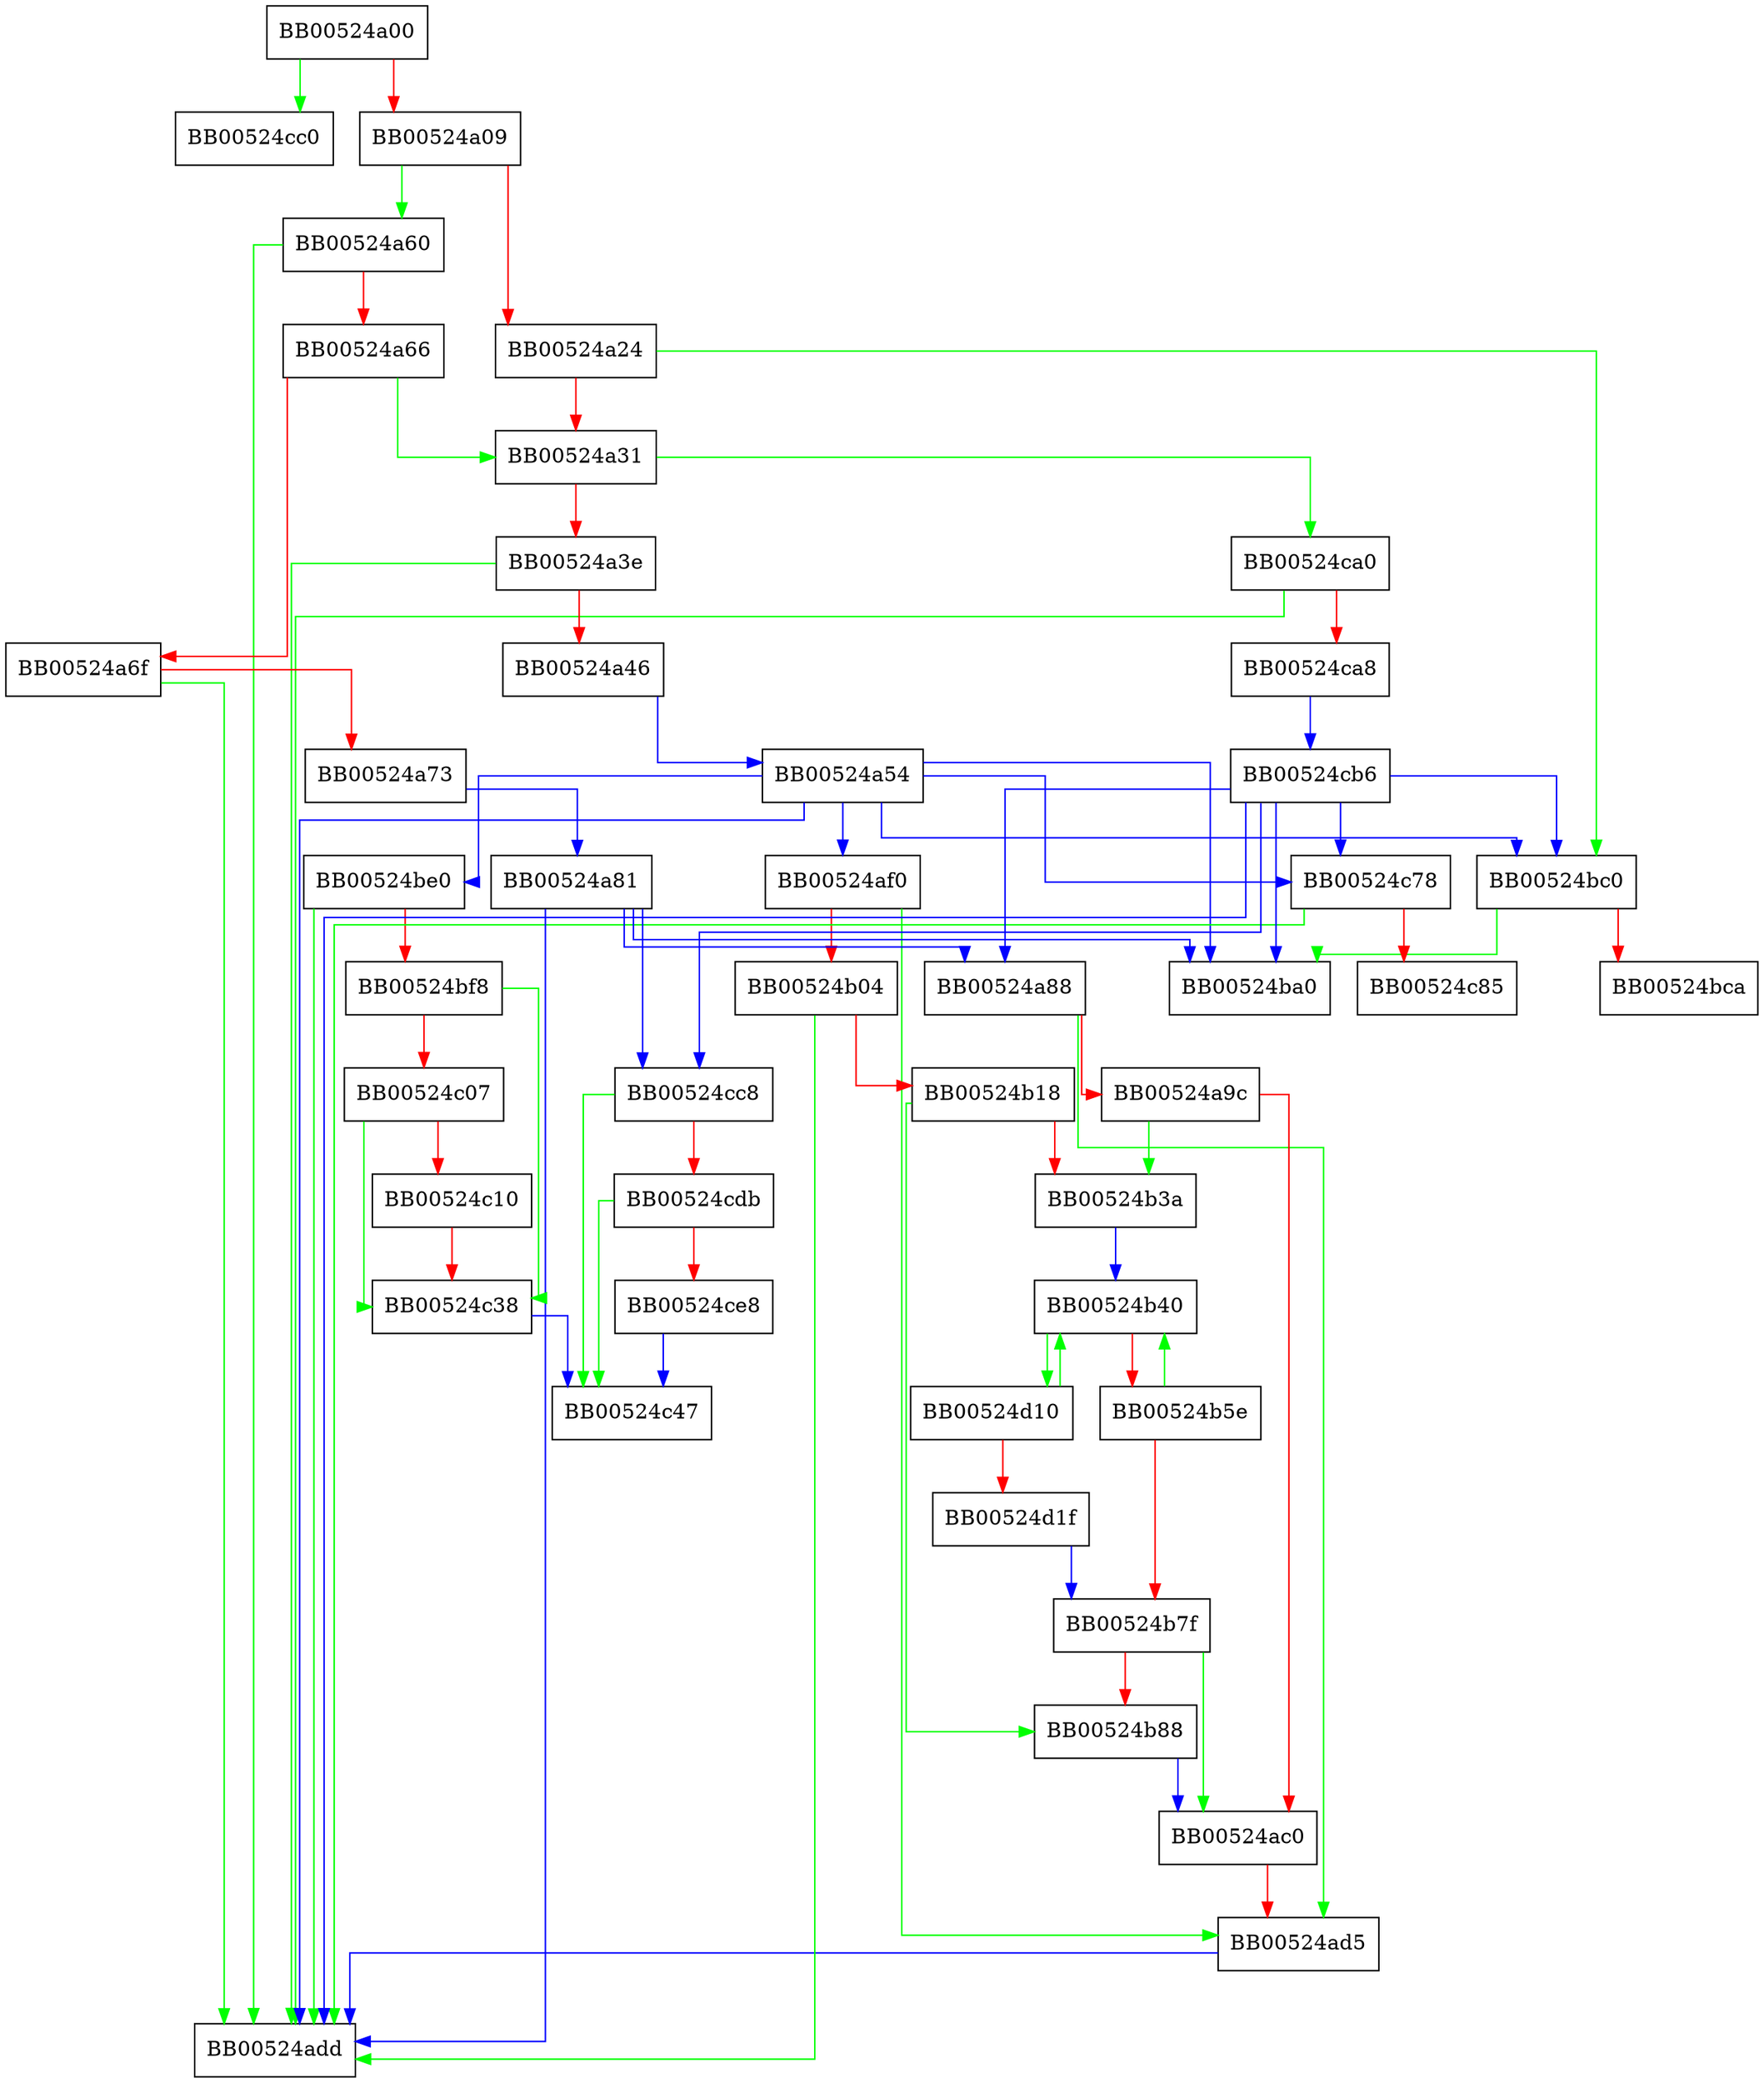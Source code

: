 digraph ASN1_item_ex_free {
  node [shape="box"];
  graph [splines=ortho];
  BB00524a00 -> BB00524cc0 [color="green"];
  BB00524a00 -> BB00524a09 [color="red"];
  BB00524a09 -> BB00524a60 [color="green"];
  BB00524a09 -> BB00524a24 [color="red"];
  BB00524a24 -> BB00524bc0 [color="green"];
  BB00524a24 -> BB00524a31 [color="red"];
  BB00524a31 -> BB00524ca0 [color="green"];
  BB00524a31 -> BB00524a3e [color="red"];
  BB00524a3e -> BB00524add [color="green"];
  BB00524a3e -> BB00524a46 [color="red"];
  BB00524a46 -> BB00524a54 [color="blue"];
  BB00524a54 -> BB00524bc0 [color="blue"];
  BB00524a54 -> BB00524af0 [color="blue"];
  BB00524a54 -> BB00524be0 [color="blue"];
  BB00524a54 -> BB00524add [color="blue"];
  BB00524a54 -> BB00524c78 [color="blue"];
  BB00524a54 -> BB00524ba0 [color="blue"];
  BB00524a60 -> BB00524add [color="green"];
  BB00524a60 -> BB00524a66 [color="red"];
  BB00524a66 -> BB00524a31 [color="green"];
  BB00524a66 -> BB00524a6f [color="red"];
  BB00524a6f -> BB00524add [color="green"];
  BB00524a6f -> BB00524a73 [color="red"];
  BB00524a73 -> BB00524a81 [color="blue"];
  BB00524a81 -> BB00524add [color="blue"];
  BB00524a81 -> BB00524a88 [color="blue"];
  BB00524a81 -> BB00524cc8 [color="blue"];
  BB00524a81 -> BB00524ba0 [color="blue"];
  BB00524a88 -> BB00524ad5 [color="green"];
  BB00524a88 -> BB00524a9c [color="red"];
  BB00524a9c -> BB00524b3a [color="green"];
  BB00524a9c -> BB00524ac0 [color="red"];
  BB00524ac0 -> BB00524ad5 [color="red"];
  BB00524ad5 -> BB00524add [color="blue"];
  BB00524af0 -> BB00524ad5 [color="green"];
  BB00524af0 -> BB00524b04 [color="red"];
  BB00524b04 -> BB00524add [color="green"];
  BB00524b04 -> BB00524b18 [color="red"];
  BB00524b18 -> BB00524b88 [color="green"];
  BB00524b18 -> BB00524b3a [color="red"];
  BB00524b3a -> BB00524b40 [color="blue"];
  BB00524b40 -> BB00524d10 [color="green"];
  BB00524b40 -> BB00524b5e [color="red"];
  BB00524b5e -> BB00524b40 [color="green"];
  BB00524b5e -> BB00524b7f [color="red"];
  BB00524b7f -> BB00524ac0 [color="green"];
  BB00524b7f -> BB00524b88 [color="red"];
  BB00524b88 -> BB00524ac0 [color="blue"];
  BB00524bc0 -> BB00524ba0 [color="green"];
  BB00524bc0 -> BB00524bca [color="red"];
  BB00524be0 -> BB00524add [color="green"];
  BB00524be0 -> BB00524bf8 [color="red"];
  BB00524bf8 -> BB00524c38 [color="green"];
  BB00524bf8 -> BB00524c07 [color="red"];
  BB00524c07 -> BB00524c38 [color="green"];
  BB00524c07 -> BB00524c10 [color="red"];
  BB00524c10 -> BB00524c38 [color="red"];
  BB00524c38 -> BB00524c47 [color="blue"];
  BB00524c78 -> BB00524add [color="green"];
  BB00524c78 -> BB00524c85 [color="red"];
  BB00524ca0 -> BB00524add [color="green"];
  BB00524ca0 -> BB00524ca8 [color="red"];
  BB00524ca8 -> BB00524cb6 [color="blue"];
  BB00524cb6 -> BB00524bc0 [color="blue"];
  BB00524cb6 -> BB00524a88 [color="blue"];
  BB00524cb6 -> BB00524cc8 [color="blue"];
  BB00524cb6 -> BB00524add [color="blue"];
  BB00524cb6 -> BB00524c78 [color="blue"];
  BB00524cb6 -> BB00524ba0 [color="blue"];
  BB00524cc8 -> BB00524c47 [color="green"];
  BB00524cc8 -> BB00524cdb [color="red"];
  BB00524cdb -> BB00524c47 [color="green"];
  BB00524cdb -> BB00524ce8 [color="red"];
  BB00524ce8 -> BB00524c47 [color="blue"];
  BB00524d10 -> BB00524b40 [color="green"];
  BB00524d10 -> BB00524d1f [color="red"];
  BB00524d1f -> BB00524b7f [color="blue"];
}